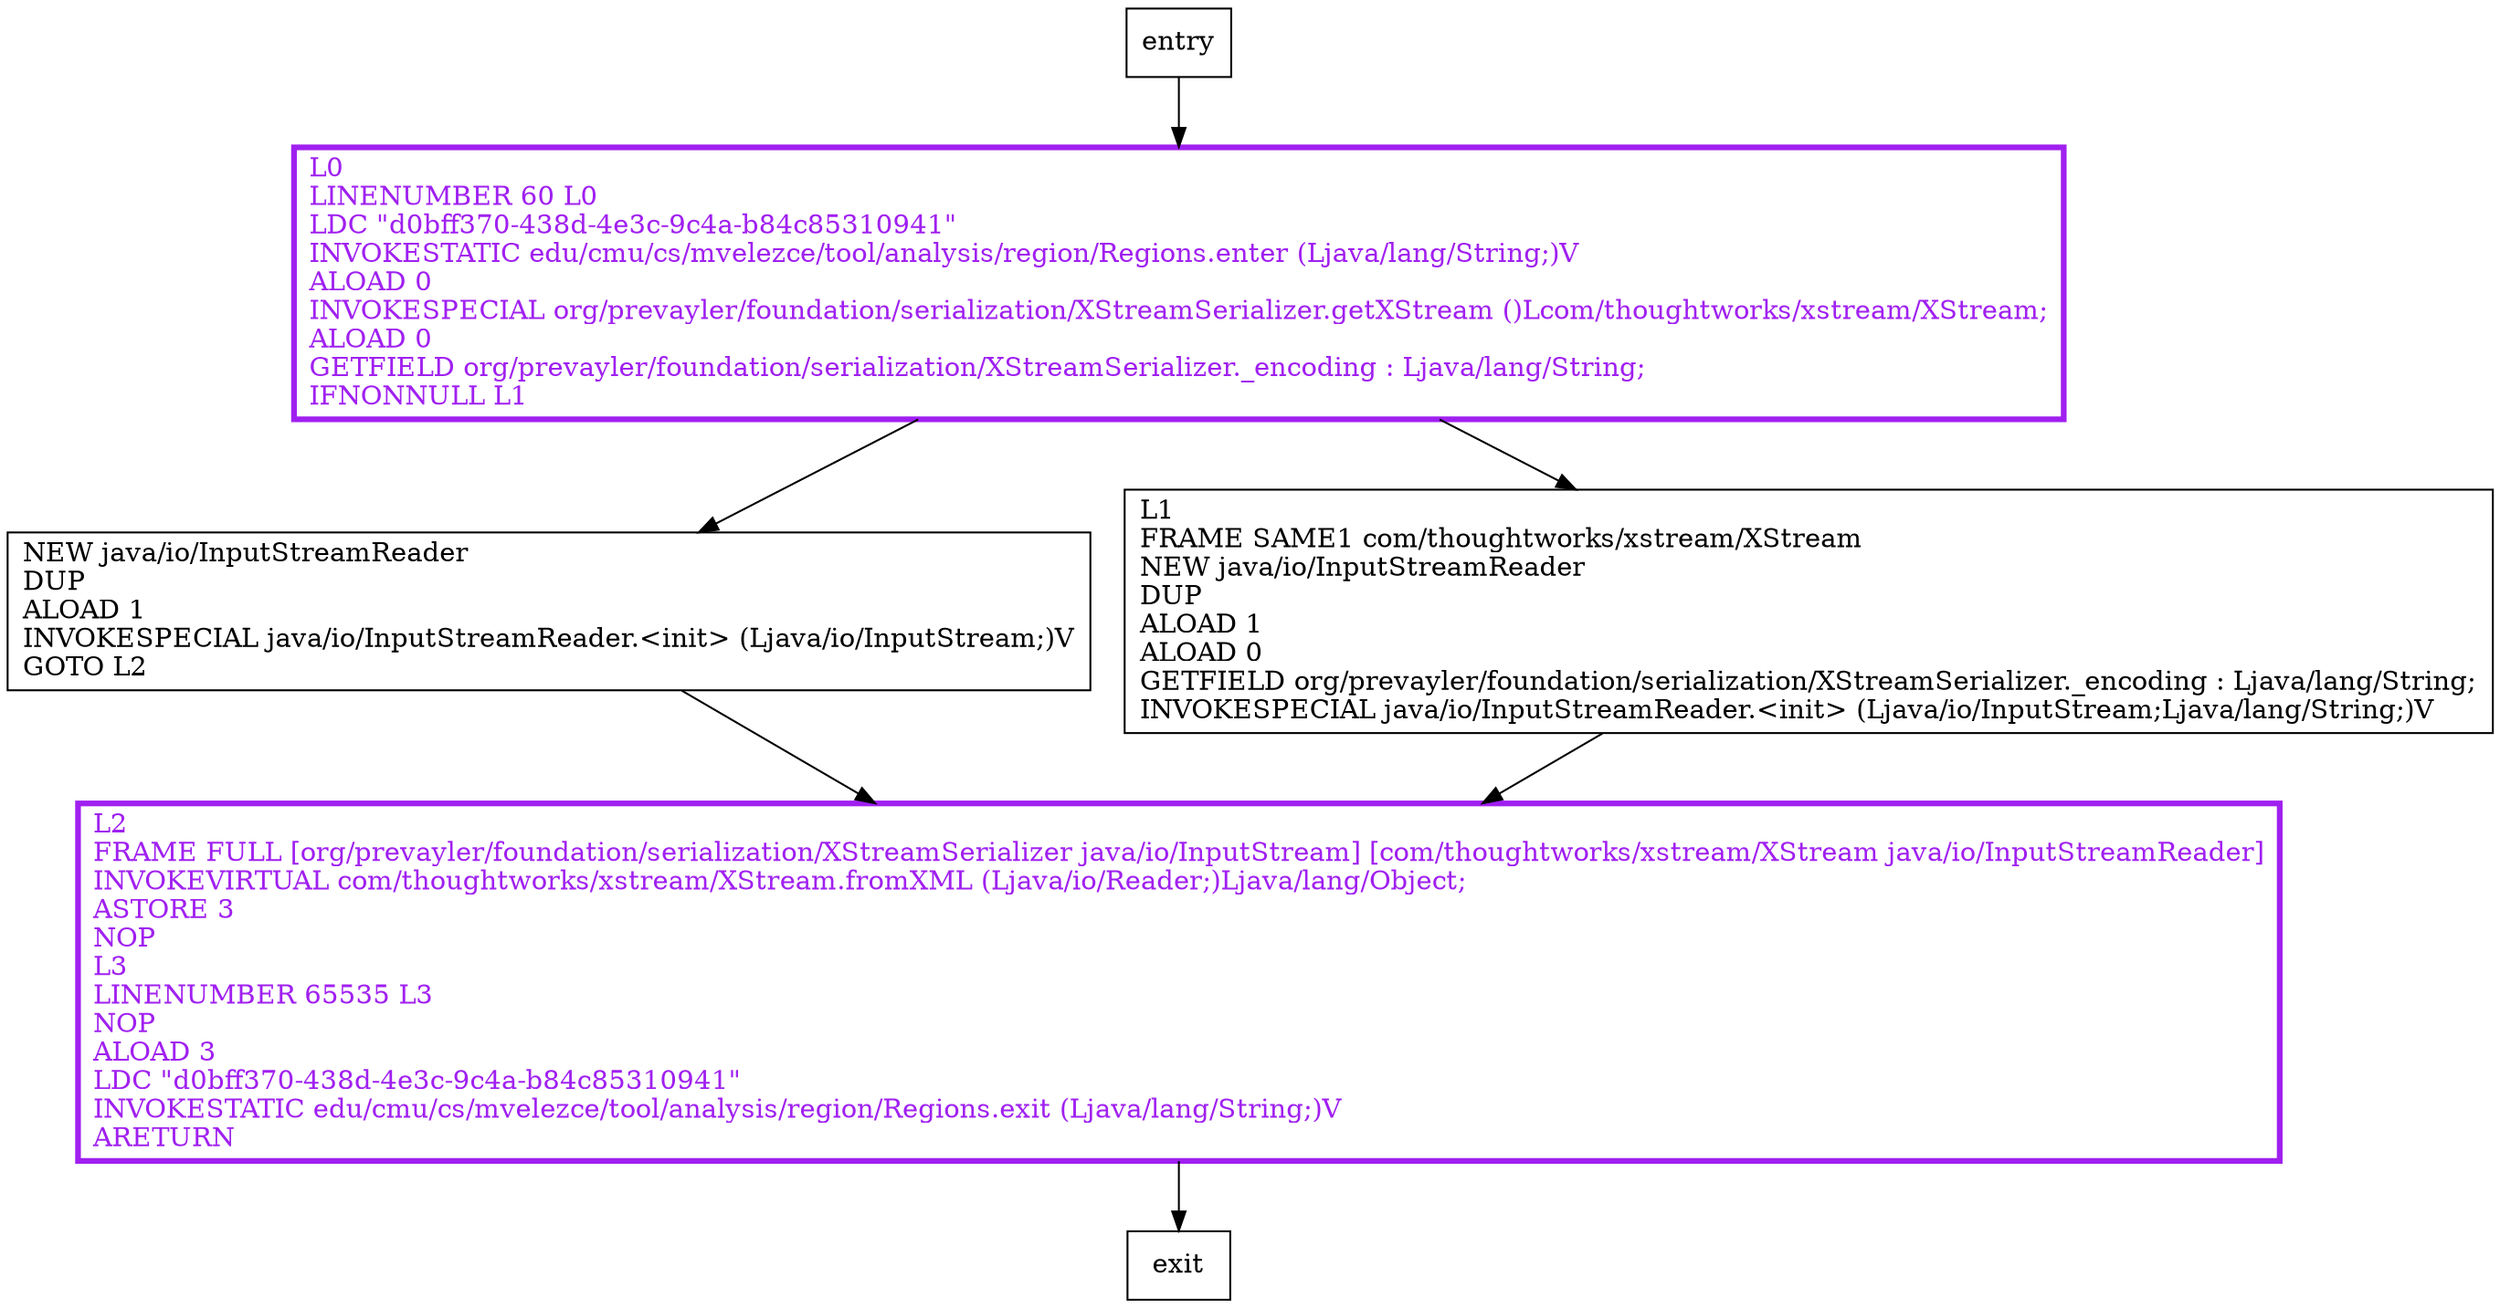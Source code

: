 digraph readObject {
node [shape=record];
560734926 [label="L0\lLINENUMBER 60 L0\lLDC \"d0bff370-438d-4e3c-9c4a-b84c85310941\"\lINVOKESTATIC edu/cmu/cs/mvelezce/tool/analysis/region/Regions.enter (Ljava/lang/String;)V\lALOAD 0\lINVOKESPECIAL org/prevayler/foundation/serialization/XStreamSerializer.getXStream ()Lcom/thoughtworks/xstream/XStream;\lALOAD 0\lGETFIELD org/prevayler/foundation/serialization/XStreamSerializer._encoding : Ljava/lang/String;\lIFNONNULL L1\l"];
568717494 [label="NEW java/io/InputStreamReader\lDUP\lALOAD 1\lINVOKESPECIAL java/io/InputStreamReader.\<init\> (Ljava/io/InputStream;)V\lGOTO L2\l"];
1660536720 [label="L1\lFRAME SAME1 com/thoughtworks/xstream/XStream\lNEW java/io/InputStreamReader\lDUP\lALOAD 1\lALOAD 0\lGETFIELD org/prevayler/foundation/serialization/XStreamSerializer._encoding : Ljava/lang/String;\lINVOKESPECIAL java/io/InputStreamReader.\<init\> (Ljava/io/InputStream;Ljava/lang/String;)V\l"];
154923232 [label="L2\lFRAME FULL [org/prevayler/foundation/serialization/XStreamSerializer java/io/InputStream] [com/thoughtworks/xstream/XStream java/io/InputStreamReader]\lINVOKEVIRTUAL com/thoughtworks/xstream/XStream.fromXML (Ljava/io/Reader;)Ljava/lang/Object;\lASTORE 3\lNOP\lL3\lLINENUMBER 65535 L3\lNOP\lALOAD 3\lLDC \"d0bff370-438d-4e3c-9c4a-b84c85310941\"\lINVOKESTATIC edu/cmu/cs/mvelezce/tool/analysis/region/Regions.exit (Ljava/lang/String;)V\lARETURN\l"];
entry;
exit;
entry -> 560734926;
560734926 -> 568717494;
560734926 -> 1660536720;
568717494 -> 154923232;
1660536720 -> 154923232;
154923232 -> exit;
560734926[fontcolor="purple", penwidth=3, color="purple"];
154923232[fontcolor="purple", penwidth=3, color="purple"];
}
